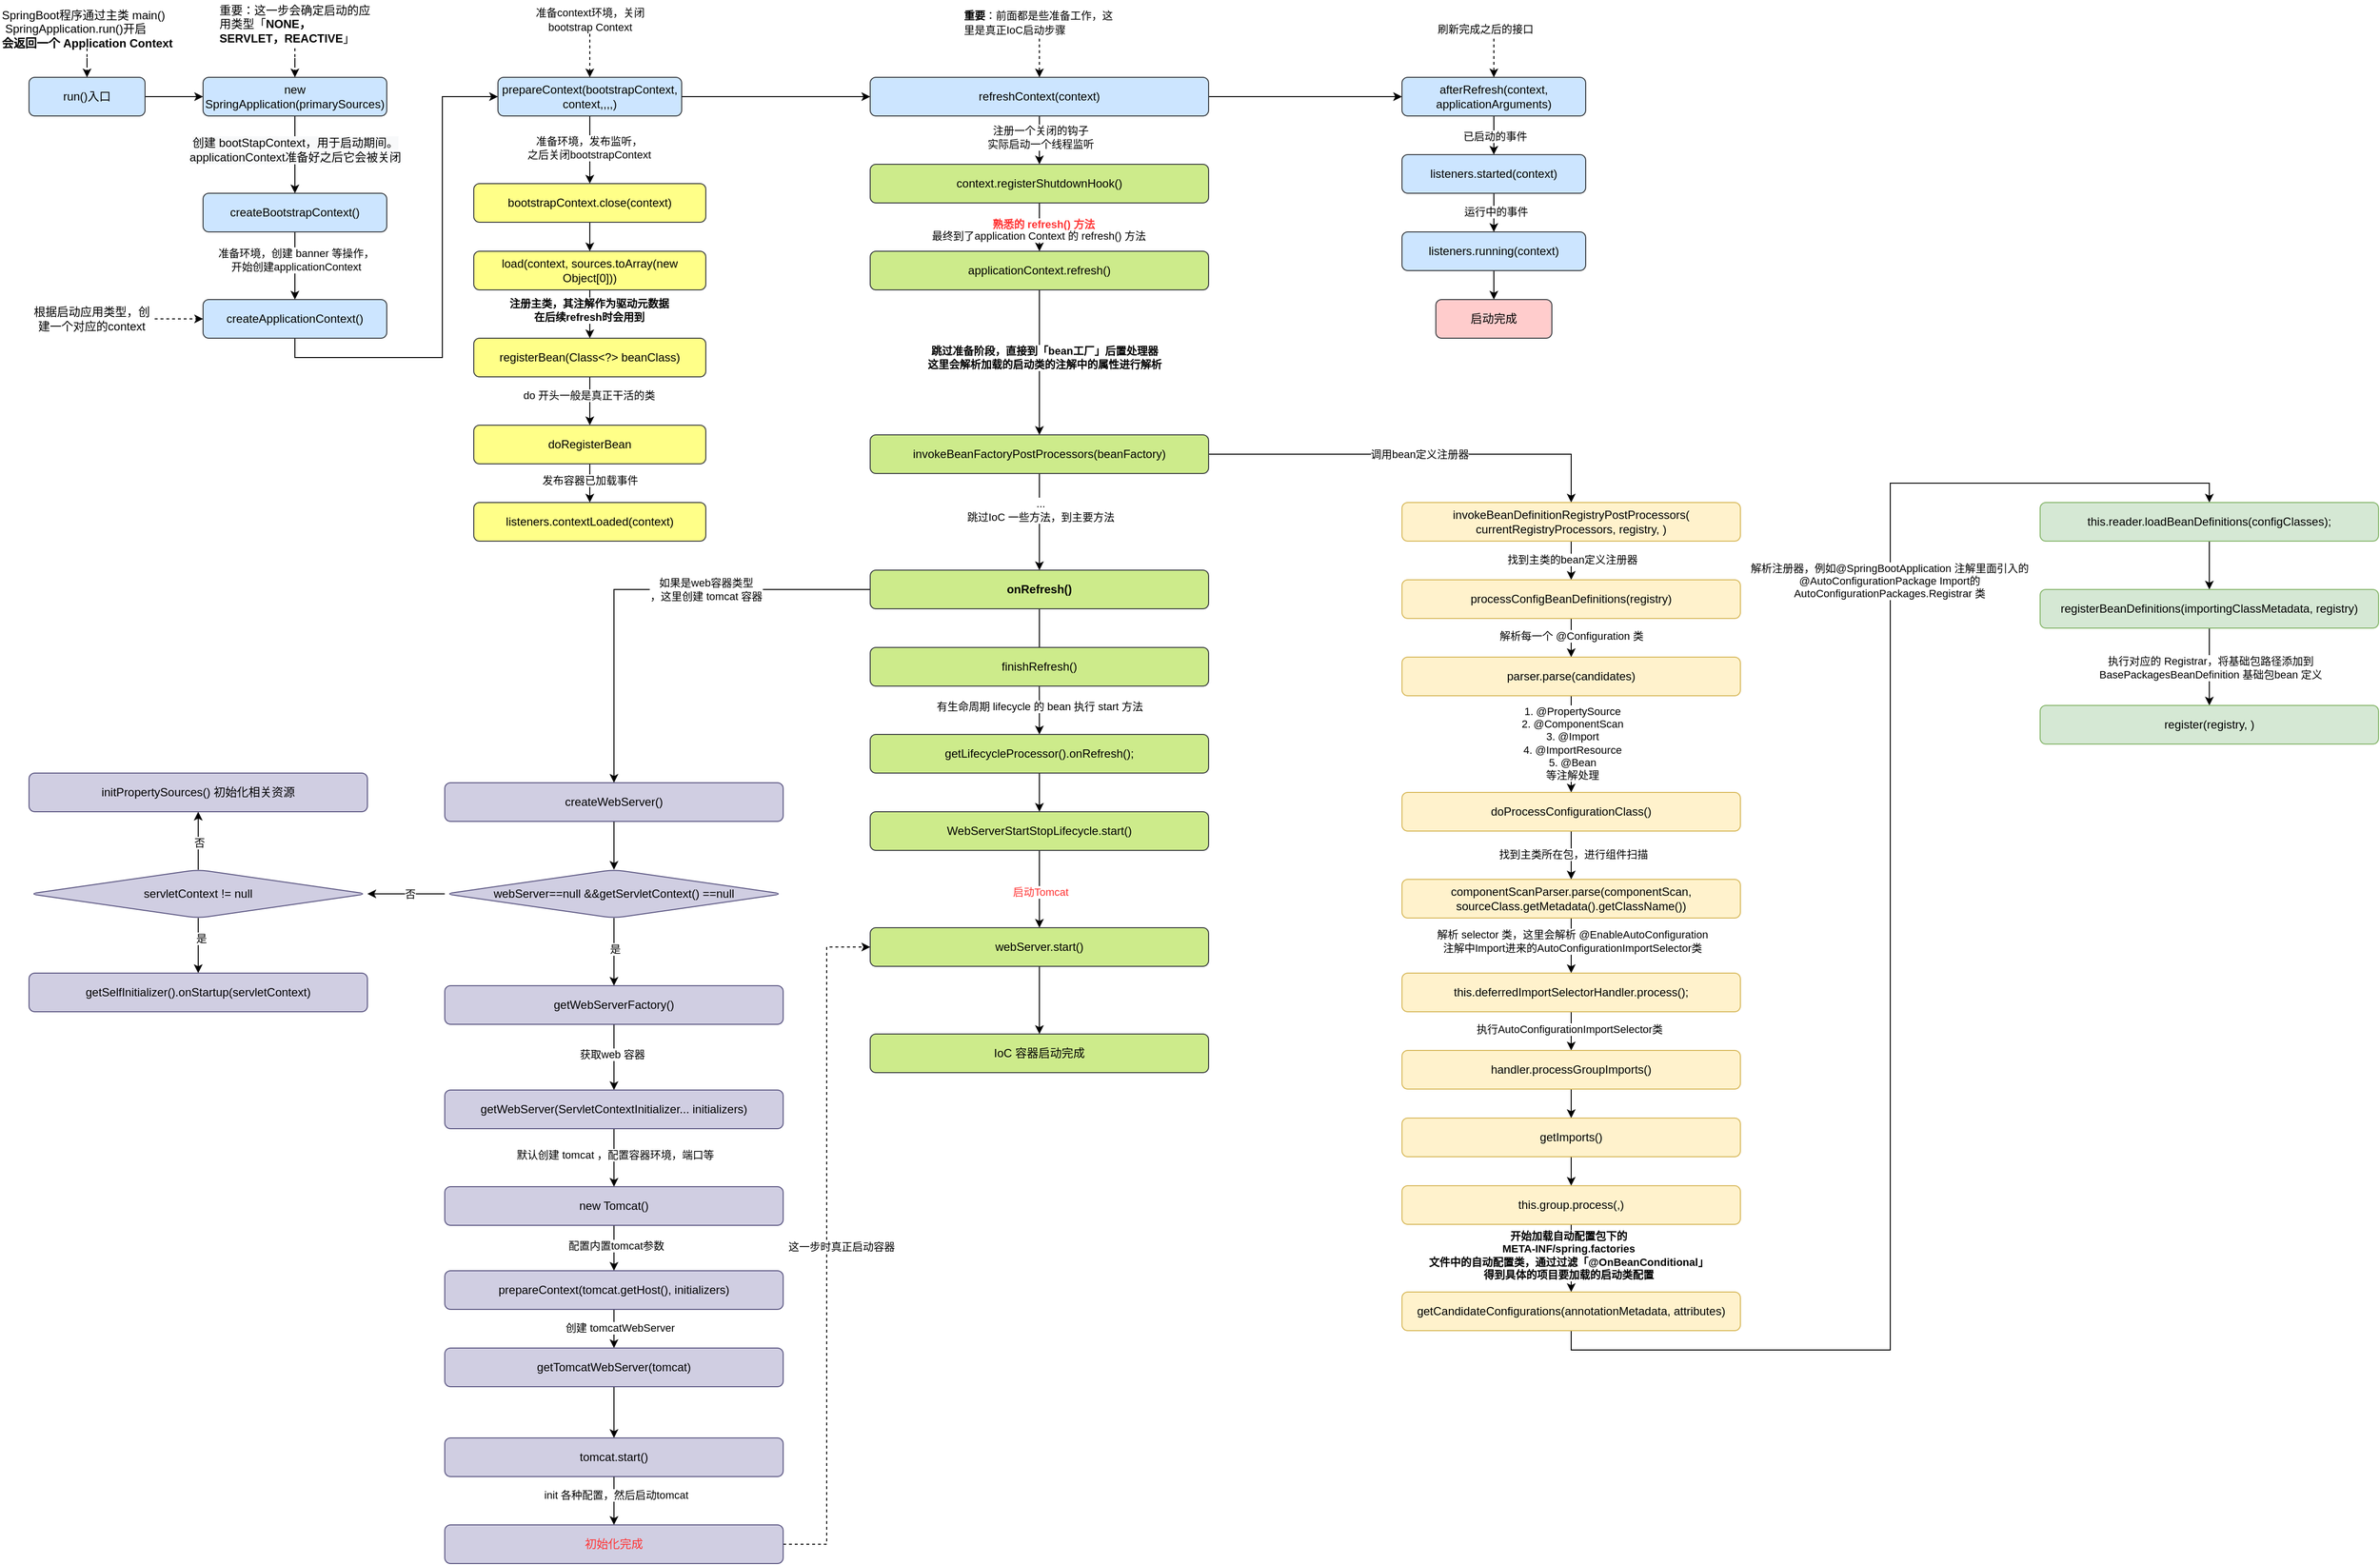 <mxfile version="14.5.8" type="github">
  <diagram id="ky6fFpgVnQBfo7zs0x9U" name="第 1 页">
    <mxGraphModel dx="2365" dy="1550" grid="1" gridSize="10" guides="1" tooltips="1" connect="1" arrows="1" fold="1" page="1" pageScale="1" pageWidth="3300" pageHeight="2339" math="0" shadow="0">
      <root>
        <mxCell id="0" />
        <mxCell id="1" parent="0" />
        <mxCell id="Pfr_c7od5XY8Wq67QSDI-6" value="" style="edgeStyle=orthogonalEdgeStyle;rounded=0;orthogonalLoop=1;jettySize=auto;html=1;entryX=0;entryY=0.5;entryDx=0;entryDy=0;" parent="1" source="Pfr_c7od5XY8Wq67QSDI-2" target="Pfr_c7od5XY8Wq67QSDI-11" edge="1">
          <mxGeometry relative="1" as="geometry" />
        </mxCell>
        <mxCell id="Pfr_c7od5XY8Wq67QSDI-2" value="run()入口" style="rounded=1;whiteSpace=wrap;html=1;fillColor=#cce5ff;strokeColor=#36393d;" parent="1" vertex="1">
          <mxGeometry x="280" y="120" width="120" height="40" as="geometry" />
        </mxCell>
        <mxCell id="Pfr_c7od5XY8Wq67QSDI-4" value="" style="edgeStyle=orthogonalEdgeStyle;rounded=0;orthogonalLoop=1;jettySize=auto;html=1;dashed=1;" parent="1" source="Pfr_c7od5XY8Wq67QSDI-3" target="Pfr_c7od5XY8Wq67QSDI-2" edge="1">
          <mxGeometry relative="1" as="geometry" />
        </mxCell>
        <mxCell id="Pfr_c7od5XY8Wq67QSDI-3" value="SpringBoot程序通过主类 main() &amp;nbsp;SpringApplication.run()开启&lt;br&gt;&lt;b&gt;会返回一个 Application Context&lt;/b&gt;" style="text;html=1;strokeColor=none;fillColor=none;align=left;verticalAlign=middle;whiteSpace=wrap;rounded=0;" parent="1" vertex="1">
          <mxGeometry x="250" y="50" width="180" height="40" as="geometry" />
        </mxCell>
        <mxCell id="Pfr_c7od5XY8Wq67QSDI-10" value="" style="edgeStyle=orthogonalEdgeStyle;rounded=0;orthogonalLoop=1;jettySize=auto;html=1;" parent="1" source="Pfr_c7od5XY8Wq67QSDI-5" target="Pfr_c7od5XY8Wq67QSDI-9" edge="1">
          <mxGeometry relative="1" as="geometry" />
        </mxCell>
        <mxCell id="Pfr_c7od5XY8Wq67QSDI-16" value="准备环境，创建 banner 等操作，&lt;br&gt;开始创建applicationContext" style="edgeLabel;html=1;align=center;verticalAlign=middle;resizable=0;points=[];" parent="Pfr_c7od5XY8Wq67QSDI-10" vertex="1" connectable="0">
          <mxGeometry x="-0.175" y="1" relative="1" as="geometry">
            <mxPoint as="offset" />
          </mxGeometry>
        </mxCell>
        <mxCell id="Pfr_c7od5XY8Wq67QSDI-5" value="createBootstrapContext()" style="rounded=1;whiteSpace=wrap;html=1;fillColor=#cce5ff;strokeColor=#36393d;" parent="1" vertex="1">
          <mxGeometry x="460" y="240" width="190" height="40" as="geometry" />
        </mxCell>
        <mxCell id="Pfr_c7od5XY8Wq67QSDI-20" value="" style="edgeStyle=orthogonalEdgeStyle;rounded=0;orthogonalLoop=1;jettySize=auto;html=1;exitX=0.5;exitY=1;exitDx=0;exitDy=0;entryX=0;entryY=0.5;entryDx=0;entryDy=0;" parent="1" source="Pfr_c7od5XY8Wq67QSDI-9" target="Pfr_c7od5XY8Wq67QSDI-19" edge="1">
          <mxGeometry relative="1" as="geometry" />
        </mxCell>
        <mxCell id="Pfr_c7od5XY8Wq67QSDI-9" value="createApplicationContext()" style="rounded=1;whiteSpace=wrap;html=1;fillColor=#cce5ff;strokeColor=#36393d;" parent="1" vertex="1">
          <mxGeometry x="460" y="350" width="190" height="40" as="geometry" />
        </mxCell>
        <mxCell id="Pfr_c7od5XY8Wq67QSDI-12" style="edgeStyle=orthogonalEdgeStyle;rounded=0;orthogonalLoop=1;jettySize=auto;html=1;entryX=0.5;entryY=0;entryDx=0;entryDy=0;" parent="1" source="Pfr_c7od5XY8Wq67QSDI-11" target="Pfr_c7od5XY8Wq67QSDI-5" edge="1">
          <mxGeometry relative="1" as="geometry" />
        </mxCell>
        <mxCell id="Pfr_c7od5XY8Wq67QSDI-15" value="&lt;span style=&quot;font-size: 12px ; text-align: left ; background-color: rgb(248 , 249 , 250)&quot;&gt;创建 bootStapContext，用于启动期间。&lt;br&gt;applicationContext准备好之后它会被关闭&lt;/span&gt;" style="edgeLabel;html=1;align=center;verticalAlign=middle;resizable=0;points=[];" parent="Pfr_c7od5XY8Wq67QSDI-12" vertex="1" connectable="0">
          <mxGeometry x="-0.127" relative="1" as="geometry">
            <mxPoint as="offset" />
          </mxGeometry>
        </mxCell>
        <mxCell id="Pfr_c7od5XY8Wq67QSDI-11" value="new SpringApplication(primarySources)" style="rounded=1;whiteSpace=wrap;html=1;fillColor=#cce5ff;strokeColor=#36393d;" parent="1" vertex="1">
          <mxGeometry x="460" y="120" width="190" height="40" as="geometry" />
        </mxCell>
        <mxCell id="Pfr_c7od5XY8Wq67QSDI-14" value="" style="edgeStyle=orthogonalEdgeStyle;rounded=0;orthogonalLoop=1;jettySize=auto;html=1;dashed=1;" parent="1" source="Pfr_c7od5XY8Wq67QSDI-13" target="Pfr_c7od5XY8Wq67QSDI-11" edge="1">
          <mxGeometry relative="1" as="geometry" />
        </mxCell>
        <mxCell id="Pfr_c7od5XY8Wq67QSDI-13" value="重要：这一步会确定启动的应用类型「&lt;b&gt;NONE，SERVLET，REACTIVE&lt;/b&gt;」" style="text;html=1;strokeColor=none;fillColor=none;align=left;verticalAlign=middle;whiteSpace=wrap;rounded=0;" parent="1" vertex="1">
          <mxGeometry x="475" y="40" width="160" height="50" as="geometry" />
        </mxCell>
        <mxCell id="Pfr_c7od5XY8Wq67QSDI-18" value="" style="edgeStyle=orthogonalEdgeStyle;rounded=0;orthogonalLoop=1;jettySize=auto;html=1;dashed=1;" parent="1" source="Pfr_c7od5XY8Wq67QSDI-17" target="Pfr_c7od5XY8Wq67QSDI-9" edge="1">
          <mxGeometry relative="1" as="geometry" />
        </mxCell>
        <mxCell id="Pfr_c7od5XY8Wq67QSDI-17" value="根据启动应用类型，创建一个对应的context" style="text;html=1;strokeColor=none;fillColor=none;align=center;verticalAlign=middle;whiteSpace=wrap;rounded=0;" parent="1" vertex="1">
          <mxGeometry x="280" y="350" width="130" height="40" as="geometry" />
        </mxCell>
        <mxCell id="Pfr_c7od5XY8Wq67QSDI-25" value="" style="edgeStyle=orthogonalEdgeStyle;rounded=0;orthogonalLoop=1;jettySize=auto;html=1;" parent="1" source="Pfr_c7od5XY8Wq67QSDI-19" target="Pfr_c7od5XY8Wq67QSDI-24" edge="1">
          <mxGeometry relative="1" as="geometry" />
        </mxCell>
        <mxCell id="Pfr_c7od5XY8Wq67QSDI-26" value="准备环境，发布监听，&lt;br&gt;之后关闭bootstrapContext" style="edgeLabel;html=1;align=center;verticalAlign=middle;resizable=0;points=[];" parent="Pfr_c7od5XY8Wq67QSDI-25" vertex="1" connectable="0">
          <mxGeometry x="-0.078" y="-1" relative="1" as="geometry">
            <mxPoint as="offset" />
          </mxGeometry>
        </mxCell>
        <mxCell id="Pfr_c7od5XY8Wq67QSDI-43" value="" style="edgeStyle=orthogonalEdgeStyle;rounded=0;orthogonalLoop=1;jettySize=auto;html=1;" parent="1" source="Pfr_c7od5XY8Wq67QSDI-19" target="Pfr_c7od5XY8Wq67QSDI-42" edge="1">
          <mxGeometry relative="1" as="geometry" />
        </mxCell>
        <mxCell id="Pfr_c7od5XY8Wq67QSDI-19" value="prepareContext(bootstrapContext, context,,,,)" style="rounded=1;whiteSpace=wrap;html=1;fillColor=#cce5ff;strokeColor=#36393d;" parent="1" vertex="1">
          <mxGeometry x="765" y="120" width="190" height="40" as="geometry" />
        </mxCell>
        <mxCell id="Pfr_c7od5XY8Wq67QSDI-23" value="" style="edgeStyle=orthogonalEdgeStyle;rounded=0;orthogonalLoop=1;jettySize=auto;html=1;dashed=1;" parent="1" source="Pfr_c7od5XY8Wq67QSDI-22" target="Pfr_c7od5XY8Wq67QSDI-19" edge="1">
          <mxGeometry relative="1" as="geometry" />
        </mxCell>
        <mxCell id="Pfr_c7od5XY8Wq67QSDI-22" value="&lt;span style=&quot;font-size: 11px ; background-color: rgb(255 , 255 , 255)&quot;&gt;准备context环境，关闭bootstrap Context&lt;/span&gt;" style="text;html=1;strokeColor=none;fillColor=none;align=center;verticalAlign=middle;whiteSpace=wrap;rounded=0;" parent="1" vertex="1">
          <mxGeometry x="797.5" y="45" width="125" height="30" as="geometry" />
        </mxCell>
        <mxCell id="Pfr_c7od5XY8Wq67QSDI-28" value="" style="edgeStyle=orthogonalEdgeStyle;rounded=0;orthogonalLoop=1;jettySize=auto;html=1;entryX=0.5;entryY=0;entryDx=0;entryDy=0;" parent="1" source="Pfr_c7od5XY8Wq67QSDI-24" target="Pfr_c7od5XY8Wq67QSDI-31" edge="1">
          <mxGeometry relative="1" as="geometry">
            <mxPoint x="860" y="340" as="targetPoint" />
          </mxGeometry>
        </mxCell>
        <mxCell id="Pfr_c7od5XY8Wq67QSDI-24" value="bootstrapContext.close(context)" style="rounded=1;whiteSpace=wrap;html=1;fillColor=#ffff88;strokeColor=#36393d;" parent="1" vertex="1">
          <mxGeometry x="740" y="230" width="240" height="40" as="geometry" />
        </mxCell>
        <mxCell id="Pfr_c7od5XY8Wq67QSDI-34" value="" style="edgeStyle=orthogonalEdgeStyle;rounded=0;orthogonalLoop=1;jettySize=auto;html=1;" parent="1" source="Pfr_c7od5XY8Wq67QSDI-31" target="Pfr_c7od5XY8Wq67QSDI-33" edge="1">
          <mxGeometry relative="1" as="geometry" />
        </mxCell>
        <mxCell id="Pfr_c7od5XY8Wq67QSDI-35" value="&lt;b&gt;注册主类，其注解作为驱动元数据&lt;br&gt;在后续refresh时会用到&lt;br&gt;&lt;/b&gt;" style="edgeLabel;html=1;align=center;verticalAlign=middle;resizable=0;points=[];" parent="Pfr_c7od5XY8Wq67QSDI-34" vertex="1" connectable="0">
          <mxGeometry x="-0.16" y="-1" relative="1" as="geometry">
            <mxPoint as="offset" />
          </mxGeometry>
        </mxCell>
        <mxCell id="Pfr_c7od5XY8Wq67QSDI-31" value="load(context, sources.toArray(new Object[0]))" style="rounded=1;whiteSpace=wrap;html=1;fillColor=#ffff88;strokeColor=#36393d;" parent="1" vertex="1">
          <mxGeometry x="740" y="300" width="240" height="40" as="geometry" />
        </mxCell>
        <mxCell id="Pfr_c7od5XY8Wq67QSDI-37" value="" style="edgeStyle=orthogonalEdgeStyle;rounded=0;orthogonalLoop=1;jettySize=auto;html=1;" parent="1" source="Pfr_c7od5XY8Wq67QSDI-33" target="Pfr_c7od5XY8Wq67QSDI-36" edge="1">
          <mxGeometry relative="1" as="geometry" />
        </mxCell>
        <mxCell id="Pfr_c7od5XY8Wq67QSDI-38" value="do 开头一般是真正干活的类" style="edgeLabel;html=1;align=center;verticalAlign=middle;resizable=0;points=[];" parent="Pfr_c7od5XY8Wq67QSDI-37" vertex="1" connectable="0">
          <mxGeometry x="-0.231" y="-1" relative="1" as="geometry">
            <mxPoint as="offset" />
          </mxGeometry>
        </mxCell>
        <mxCell id="Pfr_c7od5XY8Wq67QSDI-33" value="registerBean(Class&amp;lt;?&amp;gt; beanClass)" style="rounded=1;whiteSpace=wrap;html=1;fillColor=#ffff88;strokeColor=#36393d;" parent="1" vertex="1">
          <mxGeometry x="740" y="390" width="240" height="40" as="geometry" />
        </mxCell>
        <mxCell id="Pfr_c7od5XY8Wq67QSDI-40" value="" style="edgeStyle=orthogonalEdgeStyle;rounded=0;orthogonalLoop=1;jettySize=auto;html=1;" parent="1" source="Pfr_c7od5XY8Wq67QSDI-36" target="Pfr_c7od5XY8Wq67QSDI-39" edge="1">
          <mxGeometry relative="1" as="geometry" />
        </mxCell>
        <mxCell id="Pfr_c7od5XY8Wq67QSDI-41" value="发布容器已加载事件" style="edgeLabel;html=1;align=center;verticalAlign=middle;resizable=0;points=[];" parent="Pfr_c7od5XY8Wq67QSDI-40" vertex="1" connectable="0">
          <mxGeometry x="-0.185" relative="1" as="geometry">
            <mxPoint as="offset" />
          </mxGeometry>
        </mxCell>
        <mxCell id="Pfr_c7od5XY8Wq67QSDI-36" value="doRegisterBean" style="rounded=1;whiteSpace=wrap;html=1;fillColor=#ffff88;strokeColor=#36393d;" parent="1" vertex="1">
          <mxGeometry x="740" y="480" width="240" height="40" as="geometry" />
        </mxCell>
        <mxCell id="Pfr_c7od5XY8Wq67QSDI-39" value="listeners.contextLoaded(context)" style="rounded=1;whiteSpace=wrap;html=1;fillColor=#ffff88;strokeColor=#36393d;" parent="1" vertex="1">
          <mxGeometry x="740" y="560" width="240" height="40" as="geometry" />
        </mxCell>
        <mxCell id="Pfr_c7od5XY8Wq67QSDI-47" value="" style="edgeStyle=orthogonalEdgeStyle;rounded=0;orthogonalLoop=1;jettySize=auto;html=1;" parent="1" source="Pfr_c7od5XY8Wq67QSDI-42" target="Pfr_c7od5XY8Wq67QSDI-46" edge="1">
          <mxGeometry relative="1" as="geometry" />
        </mxCell>
        <mxCell id="Pfr_c7od5XY8Wq67QSDI-59" value="" style="edgeStyle=orthogonalEdgeStyle;rounded=0;orthogonalLoop=1;jettySize=auto;html=1;" parent="1" source="Pfr_c7od5XY8Wq67QSDI-42" target="Pfr_c7od5XY8Wq67QSDI-58" edge="1">
          <mxGeometry relative="1" as="geometry" />
        </mxCell>
        <mxCell id="Pfr_c7od5XY8Wq67QSDI-60" value="注册一个关闭的钩子&lt;br&gt;实际启动一个线程监听" style="edgeLabel;html=1;align=center;verticalAlign=middle;resizable=0;points=[];" parent="Pfr_c7od5XY8Wq67QSDI-59" vertex="1" connectable="0">
          <mxGeometry x="-0.114" y="1" relative="1" as="geometry">
            <mxPoint as="offset" />
          </mxGeometry>
        </mxCell>
        <mxCell id="Pfr_c7od5XY8Wq67QSDI-42" value="refreshContext(context)" style="rounded=1;whiteSpace=wrap;html=1;fillColor=#cce5ff;strokeColor=#36393d;" parent="1" vertex="1">
          <mxGeometry x="1150" y="120" width="350" height="40" as="geometry" />
        </mxCell>
        <mxCell id="Pfr_c7od5XY8Wq67QSDI-45" value="" style="edgeStyle=orthogonalEdgeStyle;rounded=0;orthogonalLoop=1;jettySize=auto;html=1;dashed=1;" parent="1" source="Pfr_c7od5XY8Wq67QSDI-44" target="Pfr_c7od5XY8Wq67QSDI-42" edge="1">
          <mxGeometry relative="1" as="geometry" />
        </mxCell>
        <mxCell id="Pfr_c7od5XY8Wq67QSDI-44" value="&lt;span style=&quot;font-size: 11px ; background-color: rgb(255 , 255 , 255)&quot;&gt;&lt;b&gt;重要&lt;/b&gt;：前面都是些准备工作，这里是真正IoC启动步骤&lt;/span&gt;" style="text;html=1;strokeColor=none;fillColor=none;align=left;verticalAlign=middle;whiteSpace=wrap;rounded=0;" parent="1" vertex="1">
          <mxGeometry x="1245" y="45" width="160" height="35" as="geometry" />
        </mxCell>
        <mxCell id="Pfr_c7od5XY8Wq67QSDI-51" value="" style="edgeStyle=orthogonalEdgeStyle;rounded=0;orthogonalLoop=1;jettySize=auto;html=1;" parent="1" source="Pfr_c7od5XY8Wq67QSDI-46" target="Pfr_c7od5XY8Wq67QSDI-50" edge="1">
          <mxGeometry relative="1" as="geometry" />
        </mxCell>
        <mxCell id="Pfr_c7od5XY8Wq67QSDI-54" value="已启动的事件" style="edgeLabel;html=1;align=center;verticalAlign=middle;resizable=0;points=[];" parent="Pfr_c7od5XY8Wq67QSDI-51" vertex="1" connectable="0">
          <mxGeometry x="0.021" y="1" relative="1" as="geometry">
            <mxPoint as="offset" />
          </mxGeometry>
        </mxCell>
        <mxCell id="Pfr_c7od5XY8Wq67QSDI-46" value="afterRefresh(context, applicationArguments)" style="rounded=1;whiteSpace=wrap;html=1;fillColor=#cce5ff;strokeColor=#36393d;" parent="1" vertex="1">
          <mxGeometry x="1700" y="120" width="190" height="40" as="geometry" />
        </mxCell>
        <mxCell id="Pfr_c7od5XY8Wq67QSDI-49" value="" style="edgeStyle=orthogonalEdgeStyle;rounded=0;orthogonalLoop=1;jettySize=auto;html=1;dashed=1;" parent="1" source="Pfr_c7od5XY8Wq67QSDI-48" target="Pfr_c7od5XY8Wq67QSDI-46" edge="1">
          <mxGeometry relative="1" as="geometry" />
        </mxCell>
        <mxCell id="Pfr_c7od5XY8Wq67QSDI-48" value="&lt;span style=&quot;font-size: 11px ; background-color: rgb(255 , 255 , 255)&quot;&gt;刷新完成之后的接口&lt;/span&gt;" style="text;html=1;strokeColor=none;fillColor=none;align=left;verticalAlign=middle;whiteSpace=wrap;rounded=0;" parent="1" vertex="1">
          <mxGeometry x="1735" y="60" width="120" height="20" as="geometry" />
        </mxCell>
        <mxCell id="Pfr_c7od5XY8Wq67QSDI-53" value="" style="edgeStyle=orthogonalEdgeStyle;rounded=0;orthogonalLoop=1;jettySize=auto;html=1;" parent="1" source="Pfr_c7od5XY8Wq67QSDI-50" target="Pfr_c7od5XY8Wq67QSDI-52" edge="1">
          <mxGeometry relative="1" as="geometry" />
        </mxCell>
        <mxCell id="Pfr_c7od5XY8Wq67QSDI-55" value="运行中的事件" style="edgeLabel;html=1;align=center;verticalAlign=middle;resizable=0;points=[];" parent="Pfr_c7od5XY8Wq67QSDI-53" vertex="1" connectable="0">
          <mxGeometry x="-0.038" y="2" relative="1" as="geometry">
            <mxPoint as="offset" />
          </mxGeometry>
        </mxCell>
        <mxCell id="Pfr_c7od5XY8Wq67QSDI-50" value="listeners.started(context)" style="rounded=1;whiteSpace=wrap;html=1;fillColor=#cce5ff;strokeColor=#36393d;" parent="1" vertex="1">
          <mxGeometry x="1700" y="200" width="190" height="40" as="geometry" />
        </mxCell>
        <mxCell id="Pfr_c7od5XY8Wq67QSDI-57" value="" style="edgeStyle=orthogonalEdgeStyle;rounded=0;orthogonalLoop=1;jettySize=auto;html=1;" parent="1" source="Pfr_c7od5XY8Wq67QSDI-52" target="Pfr_c7od5XY8Wq67QSDI-56" edge="1">
          <mxGeometry relative="1" as="geometry" />
        </mxCell>
        <mxCell id="Pfr_c7od5XY8Wq67QSDI-52" value="listeners.running(context)" style="rounded=1;whiteSpace=wrap;html=1;fillColor=#cce5ff;strokeColor=#36393d;" parent="1" vertex="1">
          <mxGeometry x="1700" y="280" width="190" height="40" as="geometry" />
        </mxCell>
        <mxCell id="Pfr_c7od5XY8Wq67QSDI-56" value="启动完成" style="rounded=1;whiteSpace=wrap;html=1;fillColor=#ffcccc;strokeColor=#36393d;" parent="1" vertex="1">
          <mxGeometry x="1735" y="350" width="120" height="40" as="geometry" />
        </mxCell>
        <mxCell id="Pfr_c7od5XY8Wq67QSDI-62" value="" style="edgeStyle=orthogonalEdgeStyle;rounded=0;orthogonalLoop=1;jettySize=auto;html=1;" parent="1" source="Pfr_c7od5XY8Wq67QSDI-58" target="Pfr_c7od5XY8Wq67QSDI-64" edge="1">
          <mxGeometry relative="1" as="geometry">
            <mxPoint x="1325" y="320" as="targetPoint" />
          </mxGeometry>
        </mxCell>
        <mxCell id="Pfr_c7od5XY8Wq67QSDI-63" value="&lt;b&gt;&lt;font color=&quot;#ff3333&quot;&gt;熟悉的 refresh() 方法&lt;/font&gt;&lt;/b&gt;" style="edgeLabel;html=1;align=center;verticalAlign=middle;resizable=0;points=[];" parent="Pfr_c7od5XY8Wq67QSDI-62" vertex="1" connectable="0">
          <mxGeometry x="-0.114" y="4" relative="1" as="geometry">
            <mxPoint as="offset" />
          </mxGeometry>
        </mxCell>
        <mxCell id="98BjTFWm4dTUNpLyGhqg-1" value="最终到了application Context 的 refresh() 方法" style="edgeLabel;html=1;align=center;verticalAlign=middle;resizable=0;points=[];" parent="Pfr_c7od5XY8Wq67QSDI-62" vertex="1" connectable="0">
          <mxGeometry x="0.311" y="-1" relative="1" as="geometry">
            <mxPoint y="1" as="offset" />
          </mxGeometry>
        </mxCell>
        <mxCell id="Pfr_c7od5XY8Wq67QSDI-58" value="context.registerShutdownHook()" style="rounded=1;whiteSpace=wrap;html=1;fillColor=#cdeb8b;strokeColor=#36393d;" parent="1" vertex="1">
          <mxGeometry x="1150" y="210" width="350" height="40" as="geometry" />
        </mxCell>
        <mxCell id="Pfr_c7od5XY8Wq67QSDI-68" value="" style="edgeStyle=orthogonalEdgeStyle;rounded=0;orthogonalLoop=1;jettySize=auto;html=1;" parent="1" source="Pfr_c7od5XY8Wq67QSDI-64" target="Pfr_c7od5XY8Wq67QSDI-67" edge="1">
          <mxGeometry relative="1" as="geometry" />
        </mxCell>
        <mxCell id="Pfr_c7od5XY8Wq67QSDI-69" value="&lt;b&gt;跳过准备阶段，直接到「bean工厂」后置处理器&lt;br&gt;这里会解析加载的启动类的注解中的属性进行解析&lt;/b&gt;" style="edgeLabel;html=1;align=center;verticalAlign=middle;resizable=0;points=[];" parent="Pfr_c7od5XY8Wq67QSDI-68" vertex="1" connectable="0">
          <mxGeometry x="-0.075" y="5" relative="1" as="geometry">
            <mxPoint as="offset" />
          </mxGeometry>
        </mxCell>
        <mxCell id="Pfr_c7od5XY8Wq67QSDI-64" value="applicationContext.refresh()" style="rounded=1;whiteSpace=wrap;html=1;fillColor=#cdeb8b;strokeColor=#36393d;" parent="1" vertex="1">
          <mxGeometry x="1150" y="300" width="350" height="40" as="geometry" />
        </mxCell>
        <mxCell id="Pfr_c7od5XY8Wq67QSDI-71" value="" style="edgeStyle=orthogonalEdgeStyle;rounded=0;orthogonalLoop=1;jettySize=auto;html=1;" parent="1" source="Pfr_c7od5XY8Wq67QSDI-67" target="Pfr_c7od5XY8Wq67QSDI-70" edge="1">
          <mxGeometry relative="1" as="geometry" />
        </mxCell>
        <mxCell id="Pfr_c7od5XY8Wq67QSDI-77" value="调用bean定义注册器" style="edgeLabel;html=1;align=center;verticalAlign=middle;resizable=0;points=[];" parent="Pfr_c7od5XY8Wq67QSDI-71" vertex="1" connectable="0">
          <mxGeometry x="0.023" y="-2" relative="1" as="geometry">
            <mxPoint y="-1.94" as="offset" />
          </mxGeometry>
        </mxCell>
        <mxCell id="Pfr_c7od5XY8Wq67QSDI-73" value="" style="edgeStyle=orthogonalEdgeStyle;rounded=0;orthogonalLoop=1;jettySize=auto;html=1;" parent="1" source="Pfr_c7od5XY8Wq67QSDI-67" target="Pfr_c7od5XY8Wq67QSDI-72" edge="1">
          <mxGeometry relative="1" as="geometry" />
        </mxCell>
        <mxCell id="Pfr_c7od5XY8Wq67QSDI-74" value="...&lt;br&gt;跳过IoC 一些方法，到主要方法" style="edgeLabel;html=1;align=center;verticalAlign=middle;resizable=0;points=[];" parent="Pfr_c7od5XY8Wq67QSDI-73" vertex="1" connectable="0">
          <mxGeometry x="-0.242" y="1" relative="1" as="geometry">
            <mxPoint as="offset" />
          </mxGeometry>
        </mxCell>
        <mxCell id="Pfr_c7od5XY8Wq67QSDI-67" value="invokeBeanFactoryPostProcessors(beanFactory)" style="rounded=1;whiteSpace=wrap;html=1;fillColor=#cdeb8b;strokeColor=#36393d;" parent="1" vertex="1">
          <mxGeometry x="1150" y="490" width="350" height="40" as="geometry" />
        </mxCell>
        <mxCell id="Pfr_c7od5XY8Wq67QSDI-79" value="" style="edgeStyle=orthogonalEdgeStyle;rounded=0;orthogonalLoop=1;jettySize=auto;html=1;" parent="1" source="Pfr_c7od5XY8Wq67QSDI-70" target="Pfr_c7od5XY8Wq67QSDI-78" edge="1">
          <mxGeometry relative="1" as="geometry" />
        </mxCell>
        <mxCell id="Pfr_c7od5XY8Wq67QSDI-80" value="找到主类的bean定义注册器" style="edgeLabel;html=1;align=center;verticalAlign=middle;resizable=0;points=[];" parent="Pfr_c7od5XY8Wq67QSDI-79" vertex="1" connectable="0">
          <mxGeometry x="-0.042" y="1" relative="1" as="geometry">
            <mxPoint as="offset" />
          </mxGeometry>
        </mxCell>
        <mxCell id="Pfr_c7od5XY8Wq67QSDI-70" value="invokeBeanDefinitionRegistryPostProcessors(&lt;br&gt;currentRegistryProcessors, registry, )" style="rounded=1;whiteSpace=wrap;html=1;fillColor=#fff2cc;strokeColor=#d6b656;" parent="1" vertex="1">
          <mxGeometry x="1700" y="560" width="350" height="40" as="geometry" />
        </mxCell>
        <mxCell id="Pfr_c7od5XY8Wq67QSDI-76" value="" style="edgeStyle=orthogonalEdgeStyle;rounded=0;orthogonalLoop=1;jettySize=auto;html=1;" parent="1" source="Pfr_c7od5XY8Wq67QSDI-72" edge="1">
          <mxGeometry relative="1" as="geometry">
            <mxPoint x="1325" y="730" as="targetPoint" />
          </mxGeometry>
        </mxCell>
        <mxCell id="Pfr_c7od5XY8Wq67QSDI-114" value="" style="edgeStyle=orthogonalEdgeStyle;rounded=0;orthogonalLoop=1;jettySize=auto;html=1;" parent="1" source="Pfr_c7od5XY8Wq67QSDI-72" target="Pfr_c7od5XY8Wq67QSDI-113" edge="1">
          <mxGeometry relative="1" as="geometry" />
        </mxCell>
        <mxCell id="Pfr_c7od5XY8Wq67QSDI-116" value="如果是web容器类型&lt;br&gt;，这里创建 tomcat 容器" style="edgeLabel;html=1;align=center;verticalAlign=middle;resizable=0;points=[];" parent="Pfr_c7od5XY8Wq67QSDI-114" vertex="1" connectable="0">
          <mxGeometry x="-0.102" y="-2" relative="1" as="geometry">
            <mxPoint x="39" y="2" as="offset" />
          </mxGeometry>
        </mxCell>
        <mxCell id="Pfr_c7od5XY8Wq67QSDI-72" value="&lt;b&gt;onRefresh()&lt;/b&gt;" style="rounded=1;whiteSpace=wrap;html=1;fillColor=#cdeb8b;strokeColor=#36393d;" parent="1" vertex="1">
          <mxGeometry x="1150" y="630" width="350" height="40" as="geometry" />
        </mxCell>
        <mxCell id="Pfr_c7od5XY8Wq67QSDI-75" value="IoC 容器启动完成" style="rounded=1;whiteSpace=wrap;html=1;fillColor=#cdeb8b;strokeColor=#36393d;" parent="1" vertex="1">
          <mxGeometry x="1150" y="1110" width="350" height="40" as="geometry" />
        </mxCell>
        <mxCell id="Pfr_c7od5XY8Wq67QSDI-82" value="" style="edgeStyle=orthogonalEdgeStyle;rounded=0;orthogonalLoop=1;jettySize=auto;html=1;exitX=0.5;exitY=1;exitDx=0;exitDy=0;" parent="1" source="Pfr_c7od5XY8Wq67QSDI-78" target="Pfr_c7od5XY8Wq67QSDI-81" edge="1">
          <mxGeometry relative="1" as="geometry">
            <mxPoint x="1570" y="800" as="sourcePoint" />
          </mxGeometry>
        </mxCell>
        <mxCell id="Pfr_c7od5XY8Wq67QSDI-83" value="解析每一个 @Configuration 类" style="edgeLabel;html=1;align=center;verticalAlign=middle;resizable=0;points=[];" parent="Pfr_c7od5XY8Wq67QSDI-82" vertex="1" connectable="0">
          <mxGeometry x="-0.122" relative="1" as="geometry">
            <mxPoint as="offset" />
          </mxGeometry>
        </mxCell>
        <mxCell id="Pfr_c7od5XY8Wq67QSDI-108" value="" style="edgeStyle=orthogonalEdgeStyle;rounded=0;orthogonalLoop=1;jettySize=auto;html=1;exitX=0.5;exitY=1;exitDx=0;exitDy=0;" parent="1" source="Pfr_c7od5XY8Wq67QSDI-81" target="Pfr_c7od5XY8Wq67QSDI-107" edge="1">
          <mxGeometry relative="1" as="geometry">
            <mxPoint x="1874.5" y="790" as="sourcePoint" />
            <mxPoint x="1874.5" y="890" as="targetPoint" />
          </mxGeometry>
        </mxCell>
        <mxCell id="Pfr_c7od5XY8Wq67QSDI-151" value="1.&amp;nbsp;@PropertySource&lt;br&gt;2. @ComponentScan&lt;br&gt;3.&amp;nbsp;@Import&lt;br&gt;4.&amp;nbsp;@ImportResource&lt;br&gt;5.&amp;nbsp;@Bean&lt;br&gt;等注解处理" style="edgeLabel;html=1;align=center;verticalAlign=middle;resizable=0;points=[];" parent="Pfr_c7od5XY8Wq67QSDI-108" vertex="1" connectable="0">
          <mxGeometry x="-0.02" y="1" relative="1" as="geometry">
            <mxPoint as="offset" />
          </mxGeometry>
        </mxCell>
        <mxCell id="Pfr_c7od5XY8Wq67QSDI-78" value="processConfigBeanDefinitions(registry)" style="rounded=1;whiteSpace=wrap;html=1;fillColor=#fff2cc;strokeColor=#d6b656;" parent="1" vertex="1">
          <mxGeometry x="1700" y="640" width="350" height="40" as="geometry" />
        </mxCell>
        <mxCell id="Pfr_c7od5XY8Wq67QSDI-85" value="" style="edgeStyle=orthogonalEdgeStyle;rounded=0;orthogonalLoop=1;jettySize=auto;html=1;exitX=0.5;exitY=1;exitDx=0;exitDy=0;" parent="1" source="Pfr_c7od5XY8Wq67QSDI-110" target="Pfr_c7od5XY8Wq67QSDI-84" edge="1">
          <mxGeometry relative="1" as="geometry">
            <mxPoint x="1875" y="1000" as="sourcePoint" />
          </mxGeometry>
        </mxCell>
        <mxCell id="Pfr_c7od5XY8Wq67QSDI-86" value="解析 selector 类，这里会解析&amp;nbsp;&lt;span&gt;@EnableAutoConfiguration&lt;br&gt;注解中Import进来的&lt;/span&gt;&lt;span&gt;AutoConfigurationImportSelector类&lt;/span&gt;" style="edgeLabel;html=1;align=center;verticalAlign=middle;resizable=0;points=[];" parent="Pfr_c7od5XY8Wq67QSDI-85" vertex="1" connectable="0">
          <mxGeometry x="-0.181" y="1" relative="1" as="geometry">
            <mxPoint as="offset" />
          </mxGeometry>
        </mxCell>
        <mxCell id="Pfr_c7od5XY8Wq67QSDI-81" value="parser.parse(candidates)" style="rounded=1;whiteSpace=wrap;html=1;fillColor=#fff2cc;strokeColor=#d6b656;" parent="1" vertex="1">
          <mxGeometry x="1700" y="720" width="350" height="40" as="geometry" />
        </mxCell>
        <mxCell id="Pfr_c7od5XY8Wq67QSDI-88" value="" style="edgeStyle=orthogonalEdgeStyle;rounded=0;orthogonalLoop=1;jettySize=auto;html=1;" parent="1" source="Pfr_c7od5XY8Wq67QSDI-84" target="Pfr_c7od5XY8Wq67QSDI-87" edge="1">
          <mxGeometry relative="1" as="geometry" />
        </mxCell>
        <mxCell id="Pfr_c7od5XY8Wq67QSDI-90" value="执行AutoConfigurationImportSelector类" style="edgeLabel;html=1;align=center;verticalAlign=middle;resizable=0;points=[];" parent="Pfr_c7od5XY8Wq67QSDI-88" vertex="1" connectable="0">
          <mxGeometry x="-0.107" y="-2" relative="1" as="geometry">
            <mxPoint as="offset" />
          </mxGeometry>
        </mxCell>
        <mxCell id="Pfr_c7od5XY8Wq67QSDI-84" value="this.deferredImportSelectorHandler.process();" style="rounded=1;whiteSpace=wrap;html=1;fillColor=#fff2cc;strokeColor=#d6b656;" parent="1" vertex="1">
          <mxGeometry x="1700" y="1047" width="350" height="40" as="geometry" />
        </mxCell>
        <mxCell id="Pfr_c7od5XY8Wq67QSDI-92" value="" style="edgeStyle=orthogonalEdgeStyle;rounded=0;orthogonalLoop=1;jettySize=auto;html=1;" parent="1" source="Pfr_c7od5XY8Wq67QSDI-87" target="Pfr_c7od5XY8Wq67QSDI-91" edge="1">
          <mxGeometry relative="1" as="geometry" />
        </mxCell>
        <mxCell id="Pfr_c7od5XY8Wq67QSDI-87" value="handler.processGroupImports()" style="rounded=1;whiteSpace=wrap;html=1;fillColor=#fff2cc;strokeColor=#d6b656;" parent="1" vertex="1">
          <mxGeometry x="1700" y="1127" width="350" height="40" as="geometry" />
        </mxCell>
        <mxCell id="Pfr_c7od5XY8Wq67QSDI-94" value="" style="edgeStyle=orthogonalEdgeStyle;rounded=0;orthogonalLoop=1;jettySize=auto;html=1;" parent="1" source="Pfr_c7od5XY8Wq67QSDI-91" target="Pfr_c7od5XY8Wq67QSDI-93" edge="1">
          <mxGeometry relative="1" as="geometry" />
        </mxCell>
        <mxCell id="Pfr_c7od5XY8Wq67QSDI-91" value="getImports()" style="rounded=1;whiteSpace=wrap;html=1;fillColor=#fff2cc;strokeColor=#d6b656;" parent="1" vertex="1">
          <mxGeometry x="1700" y="1197" width="350" height="40" as="geometry" />
        </mxCell>
        <mxCell id="Pfr_c7od5XY8Wq67QSDI-96" value="" style="edgeStyle=orthogonalEdgeStyle;rounded=0;orthogonalLoop=1;jettySize=auto;html=1;" parent="1" source="Pfr_c7od5XY8Wq67QSDI-93" target="Pfr_c7od5XY8Wq67QSDI-95" edge="1">
          <mxGeometry relative="1" as="geometry" />
        </mxCell>
        <mxCell id="Pfr_c7od5XY8Wq67QSDI-97" value="&lt;b&gt;开始加载自动配置包下的&lt;br&gt;META-INF/spring.factories&lt;br&gt;文件中的自动配置类，通过过滤「@OnBeanConditional」&lt;br&gt;得到具体的项目要加载的启动类配置&lt;br&gt;&lt;/b&gt;" style="edgeLabel;html=1;align=center;verticalAlign=middle;resizable=0;points=[];" parent="Pfr_c7od5XY8Wq67QSDI-96" vertex="1" connectable="0">
          <mxGeometry x="-0.107" y="-3" relative="1" as="geometry">
            <mxPoint as="offset" />
          </mxGeometry>
        </mxCell>
        <mxCell id="Pfr_c7od5XY8Wq67QSDI-93" value="&lt;div&gt;this.group.process(,)&lt;/div&gt;" style="rounded=1;whiteSpace=wrap;html=1;fillColor=#fff2cc;strokeColor=#d6b656;" parent="1" vertex="1">
          <mxGeometry x="1700" y="1267" width="350" height="40" as="geometry" />
        </mxCell>
        <mxCell id="Pfr_c7od5XY8Wq67QSDI-99" value="" style="edgeStyle=orthogonalEdgeStyle;rounded=0;orthogonalLoop=1;jettySize=auto;html=1;exitX=0.5;exitY=1;exitDx=0;exitDy=0;entryX=0.5;entryY=0;entryDx=0;entryDy=0;" parent="1" source="Pfr_c7od5XY8Wq67QSDI-95" target="Pfr_c7od5XY8Wq67QSDI-98" edge="1">
          <mxGeometry relative="1" as="geometry" />
        </mxCell>
        <mxCell id="Pfr_c7od5XY8Wq67QSDI-101" value="解析注册器，例如@SpringBootApplication 注解里面引入的&lt;br&gt;&lt;div&gt;&lt;div&gt;@AutoConfigurationPackage Import的&lt;/div&gt;&lt;div&gt;AutoConfigurationPackages.Registrar 类&lt;/div&gt;&lt;/div&gt;" style="edgeLabel;html=1;align=center;verticalAlign=middle;resizable=0;points=[];" parent="Pfr_c7od5XY8Wq67QSDI-99" vertex="1" connectable="0">
          <mxGeometry x="0.55" y="1" relative="1" as="geometry">
            <mxPoint y="91" as="offset" />
          </mxGeometry>
        </mxCell>
        <mxCell id="Pfr_c7od5XY8Wq67QSDI-95" value="&lt;div&gt;getCandidateConfigurations(annotationMetadata, attributes)&lt;/div&gt;" style="rounded=1;whiteSpace=wrap;html=1;fillColor=#fff2cc;strokeColor=#d6b656;" parent="1" vertex="1">
          <mxGeometry x="1700" y="1377" width="350" height="40" as="geometry" />
        </mxCell>
        <mxCell id="Pfr_c7od5XY8Wq67QSDI-103" value="" style="edgeStyle=orthogonalEdgeStyle;rounded=0;orthogonalLoop=1;jettySize=auto;html=1;" parent="1" source="Pfr_c7od5XY8Wq67QSDI-98" target="Pfr_c7od5XY8Wq67QSDI-102" edge="1">
          <mxGeometry relative="1" as="geometry" />
        </mxCell>
        <mxCell id="Pfr_c7od5XY8Wq67QSDI-98" value="&lt;div&gt;this.reader.loadBeanDefinitions(configClasses);&lt;/div&gt;" style="rounded=1;whiteSpace=wrap;html=1;fillColor=#d5e8d4;strokeColor=#82b366;" parent="1" vertex="1">
          <mxGeometry x="2360" y="560" width="350" height="40" as="geometry" />
        </mxCell>
        <mxCell id="Pfr_c7od5XY8Wq67QSDI-105" value="" style="edgeStyle=orthogonalEdgeStyle;rounded=0;orthogonalLoop=1;jettySize=auto;html=1;" parent="1" source="Pfr_c7od5XY8Wq67QSDI-102" target="Pfr_c7od5XY8Wq67QSDI-104" edge="1">
          <mxGeometry relative="1" as="geometry" />
        </mxCell>
        <mxCell id="Pfr_c7od5XY8Wq67QSDI-106" value="执行对应的&amp;nbsp;Registrar，将基础包路径添加到&lt;br&gt;BasePackagesBeanDefinition 基础包bean 定义" style="edgeLabel;html=1;align=center;verticalAlign=middle;resizable=0;points=[];" parent="Pfr_c7od5XY8Wq67QSDI-105" vertex="1" connectable="0">
          <mxGeometry x="0.025" y="1" relative="1" as="geometry">
            <mxPoint as="offset" />
          </mxGeometry>
        </mxCell>
        <mxCell id="Pfr_c7od5XY8Wq67QSDI-102" value="&lt;div&gt;registerBeanDefinitions(importingClassMetadata, registry)&lt;/div&gt;" style="rounded=1;whiteSpace=wrap;html=1;fillColor=#d5e8d4;strokeColor=#82b366;" parent="1" vertex="1">
          <mxGeometry x="2360" y="650" width="350" height="40" as="geometry" />
        </mxCell>
        <mxCell id="Pfr_c7od5XY8Wq67QSDI-104" value="&lt;div&gt;register(registry, )&lt;/div&gt;" style="rounded=1;whiteSpace=wrap;html=1;fillColor=#d5e8d4;strokeColor=#82b366;" parent="1" vertex="1">
          <mxGeometry x="2360" y="770" width="350" height="40" as="geometry" />
        </mxCell>
        <mxCell id="Pfr_c7od5XY8Wq67QSDI-111" value="" style="edgeStyle=orthogonalEdgeStyle;rounded=0;orthogonalLoop=1;jettySize=auto;html=1;" parent="1" source="Pfr_c7od5XY8Wq67QSDI-107" target="Pfr_c7od5XY8Wq67QSDI-110" edge="1">
          <mxGeometry relative="1" as="geometry" />
        </mxCell>
        <mxCell id="Pfr_c7od5XY8Wq67QSDI-112" value="找到主类所在包，进行组件扫描" style="edgeLabel;html=1;align=center;verticalAlign=middle;resizable=0;points=[];" parent="Pfr_c7od5XY8Wq67QSDI-111" vertex="1" connectable="0">
          <mxGeometry x="-0.05" y="2" relative="1" as="geometry">
            <mxPoint as="offset" />
          </mxGeometry>
        </mxCell>
        <mxCell id="Pfr_c7od5XY8Wq67QSDI-107" value="doProcessConfigurationClass()" style="rounded=1;whiteSpace=wrap;html=1;fillColor=#fff2cc;strokeColor=#d6b656;" parent="1" vertex="1">
          <mxGeometry x="1700" y="860" width="350" height="40" as="geometry" />
        </mxCell>
        <mxCell id="Pfr_c7od5XY8Wq67QSDI-110" value="componentScanParser.parse(componentScan, sourceClass.getMetadata().getClassName())" style="rounded=1;whiteSpace=wrap;html=1;fillColor=#fff2cc;strokeColor=#d6b656;" parent="1" vertex="1">
          <mxGeometry x="1700" y="950" width="350" height="40" as="geometry" />
        </mxCell>
        <mxCell id="Pfr_c7od5XY8Wq67QSDI-118" value="" style="edgeStyle=orthogonalEdgeStyle;rounded=0;orthogonalLoop=1;jettySize=auto;html=1;" parent="1" source="Pfr_c7od5XY8Wq67QSDI-113" target="Pfr_c7od5XY8Wq67QSDI-117" edge="1">
          <mxGeometry relative="1" as="geometry" />
        </mxCell>
        <mxCell id="Pfr_c7od5XY8Wq67QSDI-113" value="createWebServer()" style="rounded=1;whiteSpace=wrap;html=1;fillColor=#d0cee2;strokeColor=#56517e;" parent="1" vertex="1">
          <mxGeometry x="710" y="850" width="350" height="40" as="geometry" />
        </mxCell>
        <mxCell id="Pfr_c7od5XY8Wq67QSDI-120" value="" style="edgeStyle=orthogonalEdgeStyle;rounded=0;orthogonalLoop=1;jettySize=auto;html=1;" parent="1" source="Pfr_c7od5XY8Wq67QSDI-117" target="Pfr_c7od5XY8Wq67QSDI-119" edge="1">
          <mxGeometry relative="1" as="geometry" />
        </mxCell>
        <mxCell id="Pfr_c7od5XY8Wq67QSDI-121" value="否" style="edgeLabel;html=1;align=center;verticalAlign=middle;resizable=0;points=[];" parent="Pfr_c7od5XY8Wq67QSDI-120" vertex="1" connectable="0">
          <mxGeometry x="-0.072" relative="1" as="geometry">
            <mxPoint x="1" as="offset" />
          </mxGeometry>
        </mxCell>
        <mxCell id="Pfr_c7od5XY8Wq67QSDI-125" value="" style="edgeStyle=orthogonalEdgeStyle;rounded=0;orthogonalLoop=1;jettySize=auto;html=1;" parent="1" source="Pfr_c7od5XY8Wq67QSDI-117" target="Pfr_c7od5XY8Wq67QSDI-124" edge="1">
          <mxGeometry relative="1" as="geometry" />
        </mxCell>
        <mxCell id="Pfr_c7od5XY8Wq67QSDI-126" value="是" style="edgeLabel;html=1;align=center;verticalAlign=middle;resizable=0;points=[];" parent="Pfr_c7od5XY8Wq67QSDI-125" vertex="1" connectable="0">
          <mxGeometry x="-0.098" y="1" relative="1" as="geometry">
            <mxPoint as="offset" />
          </mxGeometry>
        </mxCell>
        <mxCell id="Pfr_c7od5XY8Wq67QSDI-117" value="webServer==null &amp;amp;&amp;amp;getServletContext() ==null" style="rhombus;whiteSpace=wrap;html=1;rounded=1;strokeColor=#56517e;fillColor=#d0cee2;" parent="1" vertex="1">
          <mxGeometry x="710" y="940" width="350" height="50" as="geometry" />
        </mxCell>
        <mxCell id="Pfr_c7od5XY8Wq67QSDI-128" value="" style="edgeStyle=orthogonalEdgeStyle;rounded=0;orthogonalLoop=1;jettySize=auto;html=1;" parent="1" source="Pfr_c7od5XY8Wq67QSDI-119" target="Pfr_c7od5XY8Wq67QSDI-127" edge="1">
          <mxGeometry relative="1" as="geometry" />
        </mxCell>
        <mxCell id="Pfr_c7od5XY8Wq67QSDI-129" value="是" style="edgeLabel;html=1;align=center;verticalAlign=middle;resizable=0;points=[];" parent="Pfr_c7od5XY8Wq67QSDI-128" vertex="1" connectable="0">
          <mxGeometry x="-0.263" y="3" relative="1" as="geometry">
            <mxPoint as="offset" />
          </mxGeometry>
        </mxCell>
        <mxCell id="Pfr_c7od5XY8Wq67QSDI-131" value="" style="edgeStyle=orthogonalEdgeStyle;rounded=0;orthogonalLoop=1;jettySize=auto;html=1;" parent="1" source="Pfr_c7od5XY8Wq67QSDI-119" target="Pfr_c7od5XY8Wq67QSDI-130" edge="1">
          <mxGeometry relative="1" as="geometry" />
        </mxCell>
        <mxCell id="Pfr_c7od5XY8Wq67QSDI-132" value="否" style="edgeLabel;html=1;align=center;verticalAlign=middle;resizable=0;points=[];" parent="Pfr_c7od5XY8Wq67QSDI-131" vertex="1" connectable="0">
          <mxGeometry x="-0.058" y="-1" relative="1" as="geometry">
            <mxPoint as="offset" />
          </mxGeometry>
        </mxCell>
        <mxCell id="Pfr_c7od5XY8Wq67QSDI-119" value="servletContext != null" style="rhombus;whiteSpace=wrap;html=1;rounded=1;strokeColor=#56517e;fillColor=#d0cee2;" parent="1" vertex="1">
          <mxGeometry x="280" y="940" width="350" height="50" as="geometry" />
        </mxCell>
        <mxCell id="Pfr_c7od5XY8Wq67QSDI-134" value="" style="edgeStyle=orthogonalEdgeStyle;rounded=0;orthogonalLoop=1;jettySize=auto;html=1;" parent="1" source="Pfr_c7od5XY8Wq67QSDI-124" target="Pfr_c7od5XY8Wq67QSDI-133" edge="1">
          <mxGeometry relative="1" as="geometry" />
        </mxCell>
        <mxCell id="Pfr_c7od5XY8Wq67QSDI-135" value="获取web 容器" style="edgeLabel;html=1;align=center;verticalAlign=middle;resizable=0;points=[];" parent="Pfr_c7od5XY8Wq67QSDI-134" vertex="1" connectable="0">
          <mxGeometry x="-0.089" y="-2" relative="1" as="geometry">
            <mxPoint as="offset" />
          </mxGeometry>
        </mxCell>
        <mxCell id="Pfr_c7od5XY8Wq67QSDI-124" value="getWebServerFactory()" style="rounded=1;whiteSpace=wrap;html=1;fillColor=#d0cee2;strokeColor=#56517e;" parent="1" vertex="1">
          <mxGeometry x="710" y="1060" width="350" height="40" as="geometry" />
        </mxCell>
        <mxCell id="Pfr_c7od5XY8Wq67QSDI-127" value="getSelfInitializer().onStartup(servletContext)" style="rounded=1;whiteSpace=wrap;html=1;fillColor=#d0cee2;strokeColor=#56517e;" parent="1" vertex="1">
          <mxGeometry x="280" y="1047" width="350" height="40" as="geometry" />
        </mxCell>
        <mxCell id="Pfr_c7od5XY8Wq67QSDI-130" value="initPropertySources() 初始化相关资源" style="rounded=1;whiteSpace=wrap;html=1;fillColor=#d0cee2;strokeColor=#56517e;" parent="1" vertex="1">
          <mxGeometry x="280" y="840" width="350" height="40" as="geometry" />
        </mxCell>
        <mxCell id="Pfr_c7od5XY8Wq67QSDI-137" value="" style="edgeStyle=orthogonalEdgeStyle;rounded=0;orthogonalLoop=1;jettySize=auto;html=1;" parent="1" source="Pfr_c7od5XY8Wq67QSDI-133" target="Pfr_c7od5XY8Wq67QSDI-136" edge="1">
          <mxGeometry relative="1" as="geometry" />
        </mxCell>
        <mxCell id="Pfr_c7od5XY8Wq67QSDI-138" value="默认创建 tomcat ，配置容器环境，端口等" style="edgeLabel;html=1;align=center;verticalAlign=middle;resizable=0;points=[];" parent="Pfr_c7od5XY8Wq67QSDI-137" vertex="1" connectable="0">
          <mxGeometry x="-0.104" y="1" relative="1" as="geometry">
            <mxPoint as="offset" />
          </mxGeometry>
        </mxCell>
        <mxCell id="Pfr_c7od5XY8Wq67QSDI-133" value="getWebServer(ServletContextInitializer... initializers)" style="rounded=1;whiteSpace=wrap;html=1;fillColor=#d0cee2;strokeColor=#56517e;" parent="1" vertex="1">
          <mxGeometry x="710" y="1168" width="350" height="40" as="geometry" />
        </mxCell>
        <mxCell id="Pfr_c7od5XY8Wq67QSDI-140" value="" style="edgeStyle=orthogonalEdgeStyle;rounded=0;orthogonalLoop=1;jettySize=auto;html=1;" parent="1" source="Pfr_c7od5XY8Wq67QSDI-136" target="Pfr_c7od5XY8Wq67QSDI-139" edge="1">
          <mxGeometry relative="1" as="geometry" />
        </mxCell>
        <mxCell id="Pfr_c7od5XY8Wq67QSDI-141" value="配置内置tomcat参数" style="edgeLabel;html=1;align=center;verticalAlign=middle;resizable=0;points=[];" parent="Pfr_c7od5XY8Wq67QSDI-140" vertex="1" connectable="0">
          <mxGeometry x="-0.106" y="2" relative="1" as="geometry">
            <mxPoint as="offset" />
          </mxGeometry>
        </mxCell>
        <mxCell id="Pfr_c7od5XY8Wq67QSDI-136" value="new Tomcat()" style="rounded=1;whiteSpace=wrap;html=1;fillColor=#d0cee2;strokeColor=#56517e;" parent="1" vertex="1">
          <mxGeometry x="710" y="1268" width="350" height="40" as="geometry" />
        </mxCell>
        <mxCell id="Pfr_c7od5XY8Wq67QSDI-143" value="" style="edgeStyle=orthogonalEdgeStyle;rounded=0;orthogonalLoop=1;jettySize=auto;html=1;" parent="1" source="Pfr_c7od5XY8Wq67QSDI-139" target="Pfr_c7od5XY8Wq67QSDI-142" edge="1">
          <mxGeometry relative="1" as="geometry" />
        </mxCell>
        <mxCell id="Pfr_c7od5XY8Wq67QSDI-144" value="创建 tomcatWebServer" style="edgeLabel;html=1;align=center;verticalAlign=middle;resizable=0;points=[];" parent="Pfr_c7od5XY8Wq67QSDI-143" vertex="1" connectable="0">
          <mxGeometry x="-0.062" y="6" relative="1" as="geometry">
            <mxPoint as="offset" />
          </mxGeometry>
        </mxCell>
        <mxCell id="Pfr_c7od5XY8Wq67QSDI-139" value="prepareContext(tomcat.getHost(), initializers)" style="rounded=1;whiteSpace=wrap;html=1;fillColor=#d0cee2;strokeColor=#56517e;" parent="1" vertex="1">
          <mxGeometry x="710" y="1355" width="350" height="40" as="geometry" />
        </mxCell>
        <mxCell id="Pfr_c7od5XY8Wq67QSDI-146" value="" style="edgeStyle=orthogonalEdgeStyle;rounded=0;orthogonalLoop=1;jettySize=auto;html=1;" parent="1" source="Pfr_c7od5XY8Wq67QSDI-142" target="Pfr_c7od5XY8Wq67QSDI-145" edge="1">
          <mxGeometry relative="1" as="geometry" />
        </mxCell>
        <mxCell id="Pfr_c7od5XY8Wq67QSDI-142" value="getTomcatWebServer(tomcat)" style="rounded=1;whiteSpace=wrap;html=1;fillColor=#d0cee2;strokeColor=#56517e;" parent="1" vertex="1">
          <mxGeometry x="710" y="1435" width="350" height="40" as="geometry" />
        </mxCell>
        <mxCell id="Pfr_c7od5XY8Wq67QSDI-149" value="" style="edgeStyle=orthogonalEdgeStyle;rounded=0;orthogonalLoop=1;jettySize=auto;html=1;" parent="1" source="Pfr_c7od5XY8Wq67QSDI-145" target="Pfr_c7od5XY8Wq67QSDI-148" edge="1">
          <mxGeometry relative="1" as="geometry" />
        </mxCell>
        <mxCell id="Pfr_c7od5XY8Wq67QSDI-150" value="init 各种配置，然后启动tomcat" style="edgeLabel;html=1;align=center;verticalAlign=middle;resizable=0;points=[];" parent="Pfr_c7od5XY8Wq67QSDI-149" vertex="1" connectable="0">
          <mxGeometry x="-0.254" y="2" relative="1" as="geometry">
            <mxPoint as="offset" />
          </mxGeometry>
        </mxCell>
        <mxCell id="Pfr_c7od5XY8Wq67QSDI-145" value="tomcat.start()" style="rounded=1;whiteSpace=wrap;html=1;fillColor=#d0cee2;strokeColor=#56517e;" parent="1" vertex="1">
          <mxGeometry x="710" y="1528" width="350" height="40" as="geometry" />
        </mxCell>
        <mxCell id="sA9plYYteombL3pLunxd-13" style="edgeStyle=orthogonalEdgeStyle;rounded=0;orthogonalLoop=1;jettySize=auto;html=1;entryX=0;entryY=0.5;entryDx=0;entryDy=0;dashed=1;" edge="1" parent="1" source="Pfr_c7od5XY8Wq67QSDI-148" target="sA9plYYteombL3pLunxd-9">
          <mxGeometry relative="1" as="geometry" />
        </mxCell>
        <mxCell id="sA9plYYteombL3pLunxd-14" value="这一步时真正启动容器" style="edgeLabel;html=1;align=center;verticalAlign=middle;resizable=0;points=[];" vertex="1" connectable="0" parent="sA9plYYteombL3pLunxd-13">
          <mxGeometry x="-0.151" relative="1" as="geometry">
            <mxPoint x="15" y="-53" as="offset" />
          </mxGeometry>
        </mxCell>
        <mxCell id="Pfr_c7od5XY8Wq67QSDI-148" value="&lt;font color=&quot;#ff3333&quot;&gt;初始化完成&lt;/font&gt;" style="rounded=1;whiteSpace=wrap;html=1;fillColor=#d0cee2;strokeColor=#56517e;" parent="1" vertex="1">
          <mxGeometry x="710" y="1618" width="350" height="40" as="geometry" />
        </mxCell>
        <mxCell id="sA9plYYteombL3pLunxd-3" value="" style="edgeStyle=orthogonalEdgeStyle;rounded=0;orthogonalLoop=1;jettySize=auto;html=1;entryX=0.5;entryY=0;entryDx=0;entryDy=0;" edge="1" parent="1" target="sA9plYYteombL3pLunxd-2">
          <mxGeometry relative="1" as="geometry">
            <mxPoint x="1324.41" y="710.0" as="sourcePoint" />
            <mxPoint x="1324.41" y="820.0" as="targetPoint" />
          </mxGeometry>
        </mxCell>
        <mxCell id="sA9plYYteombL3pLunxd-4" value="有生命周期 lifecycle 的 bean 执行 start 方法" style="edgeLabel;html=1;align=center;verticalAlign=middle;resizable=0;points=[];" vertex="1" connectable="0" parent="sA9plYYteombL3pLunxd-3">
          <mxGeometry x="0.259" y="1" relative="1" as="geometry">
            <mxPoint x="-1" y="4.12" as="offset" />
          </mxGeometry>
        </mxCell>
        <mxCell id="sA9plYYteombL3pLunxd-1" value="finishRefresh()" style="rounded=1;whiteSpace=wrap;html=1;fillColor=#cdeb8b;strokeColor=#36393d;" vertex="1" parent="1">
          <mxGeometry x="1150" y="710" width="350" height="40" as="geometry" />
        </mxCell>
        <mxCell id="sA9plYYteombL3pLunxd-7" value="" style="edgeStyle=orthogonalEdgeStyle;rounded=0;orthogonalLoop=1;jettySize=auto;html=1;" edge="1" parent="1" source="sA9plYYteombL3pLunxd-2" target="sA9plYYteombL3pLunxd-6">
          <mxGeometry relative="1" as="geometry" />
        </mxCell>
        <mxCell id="sA9plYYteombL3pLunxd-2" value="getLifecycleProcessor().onRefresh();" style="rounded=1;whiteSpace=wrap;html=1;fillColor=#cdeb8b;strokeColor=#36393d;" vertex="1" parent="1">
          <mxGeometry x="1150" y="800" width="350" height="40" as="geometry" />
        </mxCell>
        <mxCell id="sA9plYYteombL3pLunxd-10" value="" style="edgeStyle=orthogonalEdgeStyle;rounded=0;orthogonalLoop=1;jettySize=auto;html=1;" edge="1" parent="1" source="sA9plYYteombL3pLunxd-6" target="sA9plYYteombL3pLunxd-9">
          <mxGeometry relative="1" as="geometry" />
        </mxCell>
        <mxCell id="sA9plYYteombL3pLunxd-11" value="&lt;font color=&quot;#ff3333&quot;&gt;启动Tomcat&lt;/font&gt;" style="edgeLabel;html=1;align=center;verticalAlign=middle;resizable=0;points=[];" vertex="1" connectable="0" parent="sA9plYYteombL3pLunxd-10">
          <mxGeometry x="0.069" y="1" relative="1" as="geometry">
            <mxPoint as="offset" />
          </mxGeometry>
        </mxCell>
        <mxCell id="sA9plYYteombL3pLunxd-6" value="WebServerStartStopLifecycle.start()" style="rounded=1;whiteSpace=wrap;html=1;fillColor=#cdeb8b;strokeColor=#36393d;" vertex="1" parent="1">
          <mxGeometry x="1150" y="880" width="350" height="40" as="geometry" />
        </mxCell>
        <mxCell id="sA9plYYteombL3pLunxd-12" value="" style="edgeStyle=orthogonalEdgeStyle;rounded=0;orthogonalLoop=1;jettySize=auto;html=1;" edge="1" parent="1" source="sA9plYYteombL3pLunxd-9" target="Pfr_c7od5XY8Wq67QSDI-75">
          <mxGeometry relative="1" as="geometry" />
        </mxCell>
        <mxCell id="sA9plYYteombL3pLunxd-9" value="webServer.start()" style="rounded=1;whiteSpace=wrap;html=1;fillColor=#cdeb8b;strokeColor=#36393d;" vertex="1" parent="1">
          <mxGeometry x="1150" y="1000" width="350" height="40" as="geometry" />
        </mxCell>
      </root>
    </mxGraphModel>
  </diagram>
</mxfile>
